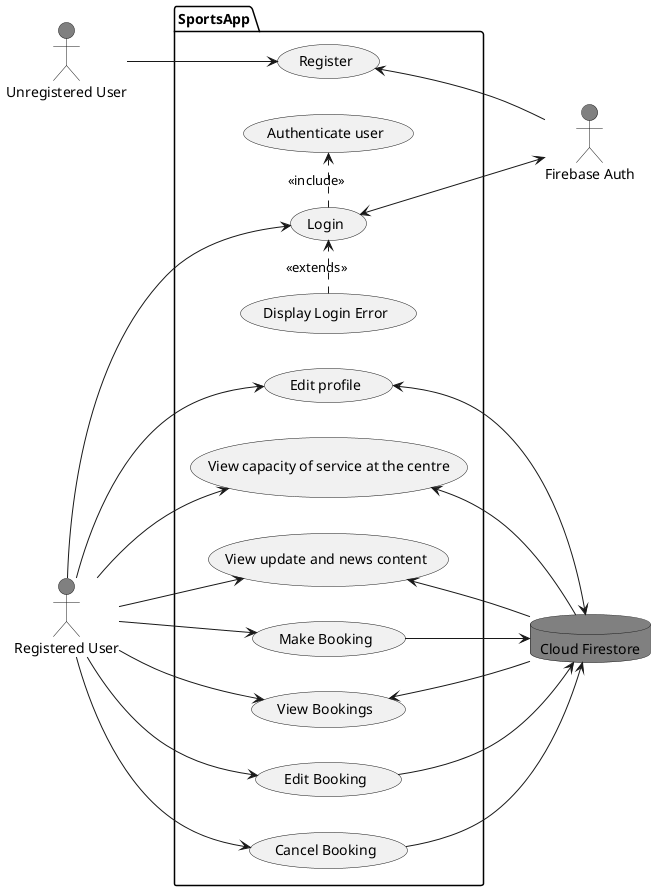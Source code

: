 @startuml SportsAppUseCase
' skinparam actorStyle awesome
left to right direction
actor unr as "Unregistered User" #grey
actor reg as "Registered User" #grey
actor Auth as "Firebase Auth" #grey
database Data as "Cloud Firestore" #grey

Package SportsApp {
    unr --> (Register)
    reg --> (Login)
    (Login) .> (Authenticate user): <<include>>
    (Display Login Error) .> (Login): <<extends>>
    reg --> (Make Booking)
    reg --> (View Bookings)
    reg --> (Edit Booking)
    reg --> (Cancel Booking)
    reg --> (Edit profile)
    reg --> (View update and news content)
    reg --> (View capacity of service at the centre)
    (Login) <--> Auth
    (Register) <--  Auth
    (Make Booking) --> Data
    (Edit Booking) --> Data
    (Cancel Booking) --> Data
    (Edit profile) <--> Data
    (View update and news content) <-- Data
    (View capacity of service at the centre) <-- Data
    (View Bookings) <-- Data
}
@enduml